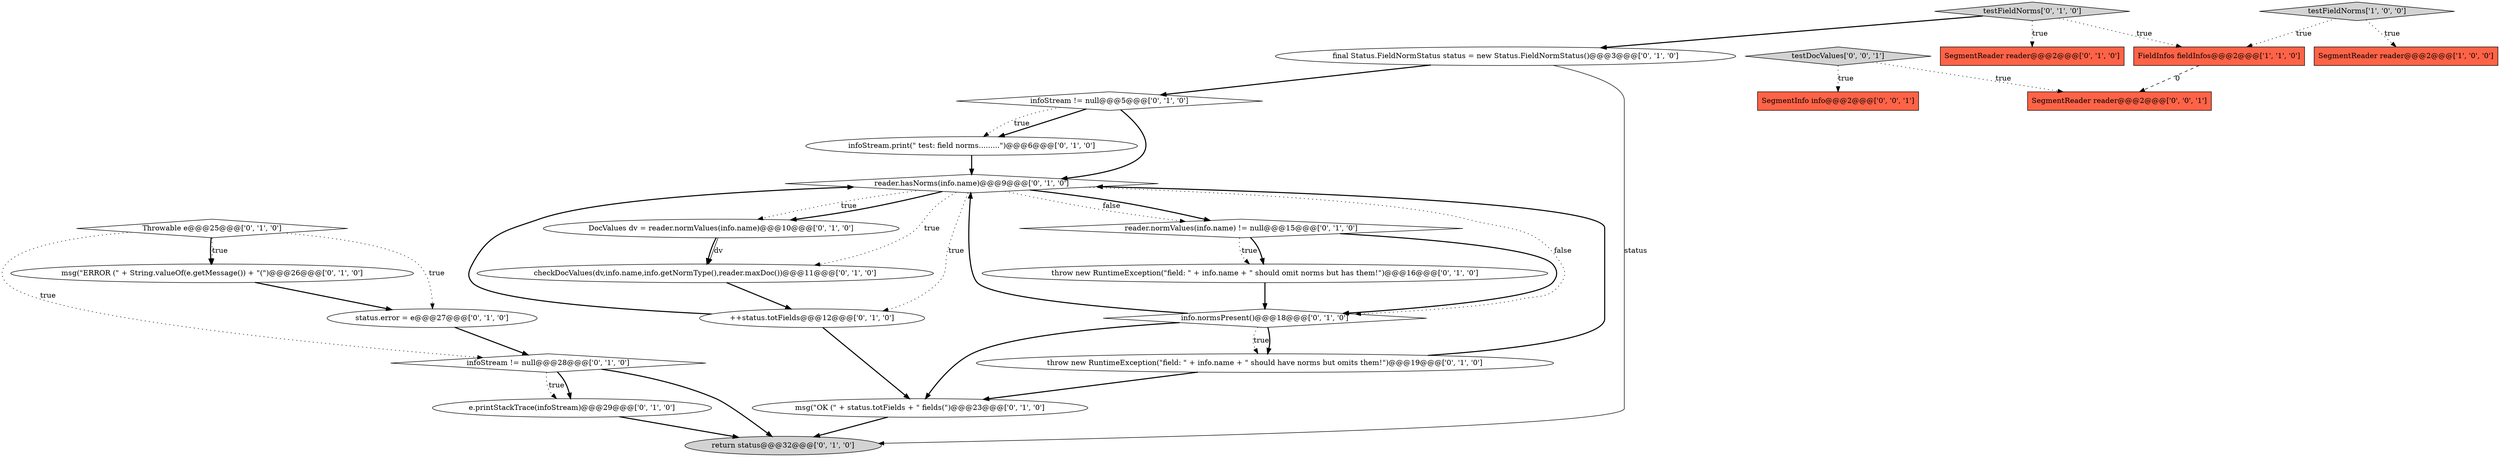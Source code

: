 digraph {
8 [style = filled, label = "reader.hasNorms(info.name)@@@9@@@['0', '1', '0']", fillcolor = white, shape = diamond image = "AAA0AAABBB2BBB"];
2 [style = filled, label = "testFieldNorms['1', '0', '0']", fillcolor = lightgray, shape = diamond image = "AAA0AAABBB1BBB"];
5 [style = filled, label = "++status.totFields@@@12@@@['0', '1', '0']", fillcolor = white, shape = ellipse image = "AAA0AAABBB2BBB"];
15 [style = filled, label = "e.printStackTrace(infoStream)@@@29@@@['0', '1', '0']", fillcolor = white, shape = ellipse image = "AAA0AAABBB2BBB"];
17 [style = filled, label = "checkDocValues(dv,info.name,info.getNormType(),reader.maxDoc())@@@11@@@['0', '1', '0']", fillcolor = white, shape = ellipse image = "AAA0AAABBB2BBB"];
13 [style = filled, label = "info.normsPresent()@@@18@@@['0', '1', '0']", fillcolor = white, shape = diamond image = "AAA0AAABBB2BBB"];
24 [style = filled, label = "SegmentReader reader@@@2@@@['0', '0', '1']", fillcolor = tomato, shape = box image = "AAA0AAABBB3BBB"];
1 [style = filled, label = "FieldInfos fieldInfos@@@2@@@['1', '1', '0']", fillcolor = tomato, shape = box image = "AAA0AAABBB1BBB"];
14 [style = filled, label = "infoStream != null@@@28@@@['0', '1', '0']", fillcolor = white, shape = diamond image = "AAA0AAABBB2BBB"];
9 [style = filled, label = "reader.normValues(info.name) != null@@@15@@@['0', '1', '0']", fillcolor = white, shape = diamond image = "AAA0AAABBB2BBB"];
10 [style = filled, label = "infoStream.print(\" test: field norms.........\")@@@6@@@['0', '1', '0']", fillcolor = white, shape = ellipse image = "AAA0AAABBB2BBB"];
16 [style = filled, label = "infoStream != null@@@5@@@['0', '1', '0']", fillcolor = white, shape = diamond image = "AAA0AAABBB2BBB"];
12 [style = filled, label = "return status@@@32@@@['0', '1', '0']", fillcolor = lightgray, shape = ellipse image = "AAA0AAABBB2BBB"];
0 [style = filled, label = "SegmentReader reader@@@2@@@['1', '0', '0']", fillcolor = tomato, shape = box image = "AAA0AAABBB1BBB"];
3 [style = filled, label = "msg(\"ERROR (\" + String.valueOf(e.getMessage()) + \"(\")@@@26@@@['0', '1', '0']", fillcolor = white, shape = ellipse image = "AAA0AAABBB2BBB"];
11 [style = filled, label = "testFieldNorms['0', '1', '0']", fillcolor = lightgray, shape = diamond image = "AAA0AAABBB2BBB"];
19 [style = filled, label = "final Status.FieldNormStatus status = new Status.FieldNormStatus()@@@3@@@['0', '1', '0']", fillcolor = white, shape = ellipse image = "AAA0AAABBB2BBB"];
23 [style = filled, label = "SegmentInfo info@@@2@@@['0', '0', '1']", fillcolor = tomato, shape = box image = "AAA0AAABBB3BBB"];
6 [style = filled, label = "Throwable e@@@25@@@['0', '1', '0']", fillcolor = white, shape = diamond image = "AAA0AAABBB2BBB"];
7 [style = filled, label = "status.error = e@@@27@@@['0', '1', '0']", fillcolor = white, shape = ellipse image = "AAA0AAABBB2BBB"];
4 [style = filled, label = "SegmentReader reader@@@2@@@['0', '1', '0']", fillcolor = tomato, shape = box image = "AAA0AAABBB2BBB"];
22 [style = filled, label = "throw new RuntimeException(\"field: \" + info.name + \" should omit norms but has them!\")@@@16@@@['0', '1', '0']", fillcolor = white, shape = ellipse image = "AAA0AAABBB2BBB"];
25 [style = filled, label = "testDocValues['0', '0', '1']", fillcolor = lightgray, shape = diamond image = "AAA0AAABBB3BBB"];
21 [style = filled, label = "DocValues dv = reader.normValues(info.name)@@@10@@@['0', '1', '0']", fillcolor = white, shape = ellipse image = "AAA1AAABBB2BBB"];
20 [style = filled, label = "throw new RuntimeException(\"field: \" + info.name + \" should have norms but omits them!\")@@@19@@@['0', '1', '0']", fillcolor = white, shape = ellipse image = "AAA0AAABBB2BBB"];
18 [style = filled, label = "msg(\"OK (\" + status.totFields + \" fields(\")@@@23@@@['0', '1', '0']", fillcolor = white, shape = ellipse image = "AAA0AAABBB2BBB"];
9->22 [style = dotted, label="true"];
9->22 [style = bold, label=""];
8->9 [style = dotted, label="false"];
1->24 [style = dashed, label="0"];
8->13 [style = dotted, label="false"];
8->9 [style = bold, label=""];
5->8 [style = bold, label=""];
6->7 [style = dotted, label="true"];
15->12 [style = bold, label=""];
20->18 [style = bold, label=""];
8->21 [style = dotted, label="true"];
21->17 [style = bold, label=""];
9->13 [style = bold, label=""];
16->8 [style = bold, label=""];
10->8 [style = bold, label=""];
20->8 [style = bold, label=""];
6->14 [style = dotted, label="true"];
14->12 [style = bold, label=""];
3->7 [style = bold, label=""];
16->10 [style = bold, label=""];
8->21 [style = bold, label=""];
13->18 [style = bold, label=""];
21->17 [style = solid, label="dv"];
7->14 [style = bold, label=""];
19->16 [style = bold, label=""];
2->1 [style = dotted, label="true"];
19->12 [style = solid, label="status"];
14->15 [style = dotted, label="true"];
11->1 [style = dotted, label="true"];
16->10 [style = dotted, label="true"];
25->24 [style = dotted, label="true"];
11->19 [style = bold, label=""];
6->3 [style = bold, label=""];
13->20 [style = dotted, label="true"];
6->3 [style = dotted, label="true"];
5->18 [style = bold, label=""];
8->5 [style = dotted, label="true"];
11->4 [style = dotted, label="true"];
2->0 [style = dotted, label="true"];
13->8 [style = bold, label=""];
13->20 [style = bold, label=""];
18->12 [style = bold, label=""];
14->15 [style = bold, label=""];
25->23 [style = dotted, label="true"];
8->17 [style = dotted, label="true"];
17->5 [style = bold, label=""];
22->13 [style = bold, label=""];
}

